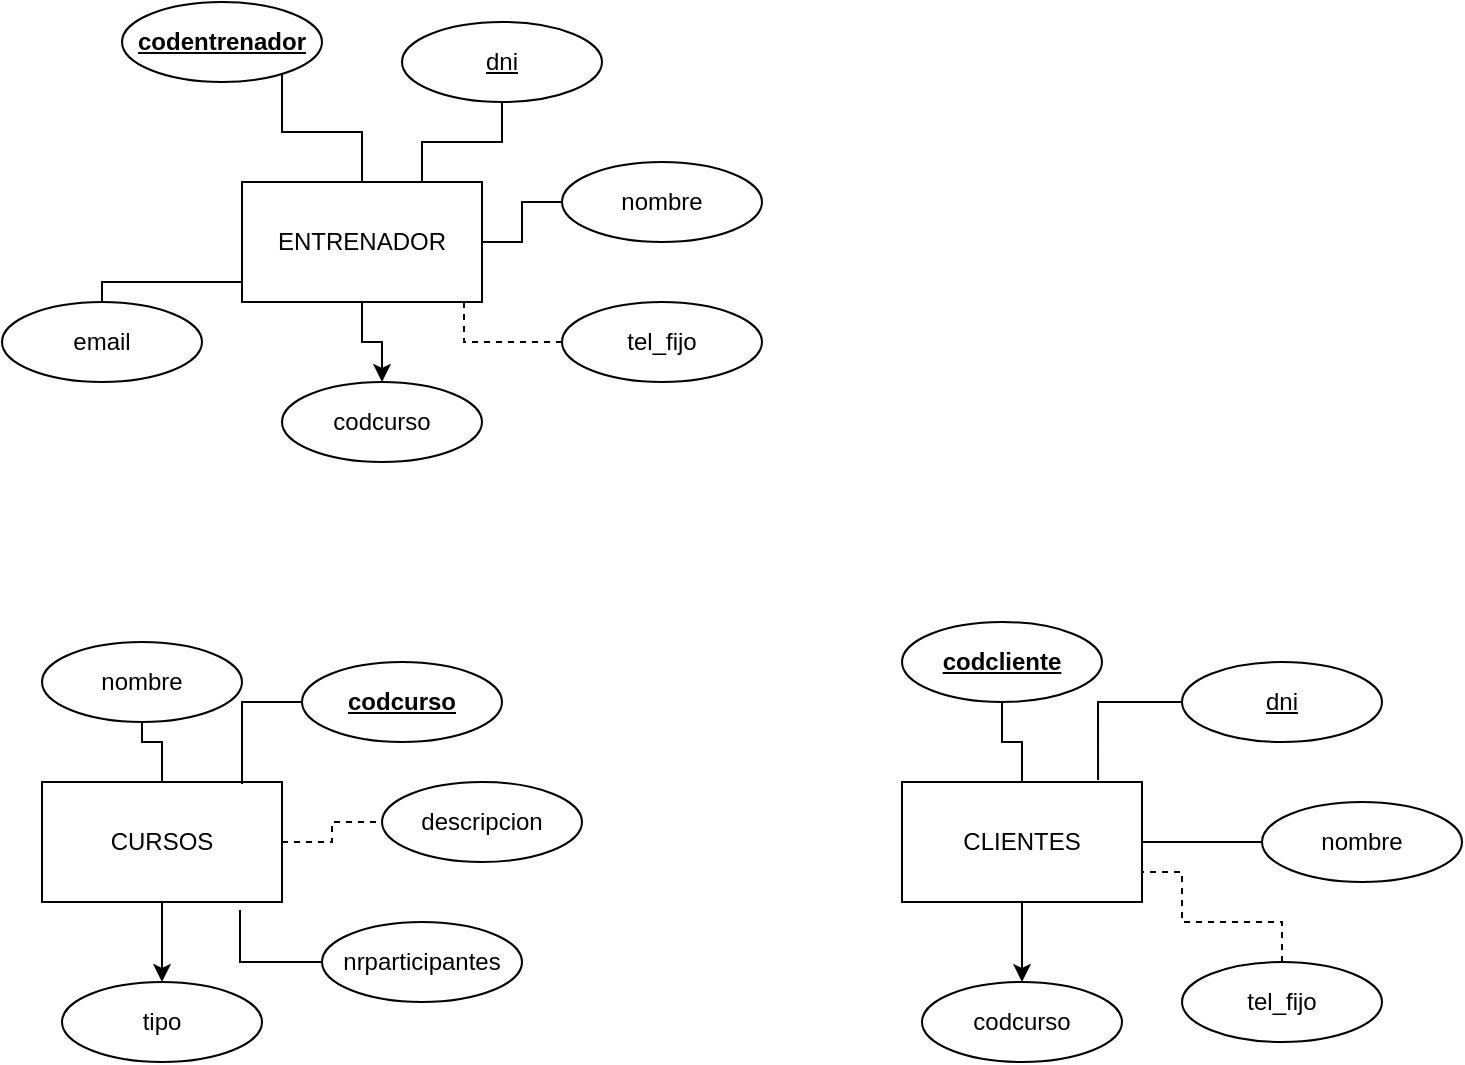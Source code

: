 <mxfile version="21.2.3" type="github">
  <diagram name="Page-1" id="aFlcmsHGE13Q4VAD2MSZ">
    <mxGraphModel dx="1081" dy="725" grid="1" gridSize="10" guides="1" tooltips="1" connect="1" arrows="1" fold="1" page="1" pageScale="1" pageWidth="850" pageHeight="1100" math="0" shadow="0">
      <root>
        <mxCell id="0" />
        <mxCell id="1" parent="0" />
        <mxCell id="CqbCbA0BcGecOo9J1HXa-53" value="" style="edgeStyle=orthogonalEdgeStyle;rounded=0;orthogonalLoop=1;jettySize=auto;html=1;endArrow=none;endFill=0;" edge="1" parent="1" source="JOHRK77XorqaOlhDgyeb-2" target="CqbCbA0BcGecOo9J1HXa-34">
          <mxGeometry relative="1" as="geometry" />
        </mxCell>
        <mxCell id="CqbCbA0BcGecOo9J1HXa-54" value="" style="edgeStyle=orthogonalEdgeStyle;rounded=0;orthogonalLoop=1;jettySize=auto;html=1;endArrow=none;endFill=0;" edge="1" parent="1" source="JOHRK77XorqaOlhDgyeb-2" target="CqbCbA0BcGecOo9J1HXa-36">
          <mxGeometry relative="1" as="geometry" />
        </mxCell>
        <mxCell id="CqbCbA0BcGecOo9J1HXa-58" value="" style="edgeStyle=orthogonalEdgeStyle;rounded=0;orthogonalLoop=1;jettySize=auto;html=1;" edge="1" parent="1" source="JOHRK77XorqaOlhDgyeb-2" target="CqbCbA0BcGecOo9J1HXa-38">
          <mxGeometry relative="1" as="geometry" />
        </mxCell>
        <mxCell id="JOHRK77XorqaOlhDgyeb-2" value="&lt;div&gt;CLIENTES&lt;/div&gt;" style="rounded=0;whiteSpace=wrap;html=1;" parent="1" vertex="1">
          <mxGeometry x="480" y="460" width="120" height="60" as="geometry" />
        </mxCell>
        <mxCell id="CqbCbA0BcGecOo9J1HXa-41" value="" style="edgeStyle=orthogonalEdgeStyle;rounded=0;orthogonalLoop=1;jettySize=auto;html=1;verticalAlign=bottom;endArrow=none;endFill=0;" edge="1" parent="1" source="JOHRK77XorqaOlhDgyeb-3" target="CqbCbA0BcGecOo9J1HXa-15">
          <mxGeometry relative="1" as="geometry">
            <Array as="points">
              <mxPoint x="210" y="135" />
              <mxPoint x="170" y="135" />
            </Array>
          </mxGeometry>
        </mxCell>
        <mxCell id="CqbCbA0BcGecOo9J1HXa-43" value="" style="edgeStyle=orthogonalEdgeStyle;rounded=0;orthogonalLoop=1;jettySize=auto;html=1;" edge="1" parent="1" source="JOHRK77XorqaOlhDgyeb-3" target="CqbCbA0BcGecOo9J1HXa-13">
          <mxGeometry relative="1" as="geometry" />
        </mxCell>
        <mxCell id="JOHRK77XorqaOlhDgyeb-3" value="ENTRENADOR" style="rounded=0;whiteSpace=wrap;html=1;" parent="1" vertex="1">
          <mxGeometry x="150" y="160" width="120" height="60" as="geometry" />
        </mxCell>
        <mxCell id="CqbCbA0BcGecOo9J1HXa-47" value="" style="edgeStyle=orthogonalEdgeStyle;rounded=0;orthogonalLoop=1;jettySize=auto;html=1;endArrow=none;endFill=0;" edge="1" parent="1" source="JOHRK77XorqaOlhDgyeb-5" target="CqbCbA0BcGecOo9J1HXa-31">
          <mxGeometry relative="1" as="geometry" />
        </mxCell>
        <mxCell id="CqbCbA0BcGecOo9J1HXa-48" value="" style="edgeStyle=orthogonalEdgeStyle;rounded=0;orthogonalLoop=1;jettySize=auto;html=1;dashed=1;endArrow=none;endFill=0;" edge="1" parent="1" source="JOHRK77XorqaOlhDgyeb-5" target="CqbCbA0BcGecOo9J1HXa-33">
          <mxGeometry relative="1" as="geometry" />
        </mxCell>
        <mxCell id="CqbCbA0BcGecOo9J1HXa-49" value="" style="edgeStyle=orthogonalEdgeStyle;rounded=0;orthogonalLoop=1;jettySize=auto;html=1;" edge="1" parent="1" source="JOHRK77XorqaOlhDgyeb-5" target="CqbCbA0BcGecOo9J1HXa-10">
          <mxGeometry relative="1" as="geometry" />
        </mxCell>
        <mxCell id="JOHRK77XorqaOlhDgyeb-5" value="CURSOS" style="whiteSpace=wrap;html=1;" parent="1" vertex="1">
          <mxGeometry x="50" y="460" width="120" height="60" as="geometry" />
        </mxCell>
        <mxCell id="CqbCbA0BcGecOo9J1HXa-44" value="" style="edgeStyle=orthogonalEdgeStyle;rounded=0;orthogonalLoop=1;jettySize=auto;html=1;endArrow=none;endFill=0;" edge="1" parent="1" source="JOHRK77XorqaOlhDgyeb-9" target="JOHRK77XorqaOlhDgyeb-3">
          <mxGeometry relative="1" as="geometry" />
        </mxCell>
        <mxCell id="JOHRK77XorqaOlhDgyeb-9" value="nombre" style="ellipse;whiteSpace=wrap;html=1;" parent="1" vertex="1">
          <mxGeometry x="310" y="150" width="100" height="40" as="geometry" />
        </mxCell>
        <mxCell id="CqbCbA0BcGecOo9J1HXa-42" value="" style="edgeStyle=orthogonalEdgeStyle;rounded=0;orthogonalLoop=1;jettySize=auto;html=1;entryX=0.75;entryY=0;entryDx=0;entryDy=0;endArrow=none;endFill=0;" edge="1" parent="1" source="JOHRK77XorqaOlhDgyeb-10" target="JOHRK77XorqaOlhDgyeb-3">
          <mxGeometry relative="1" as="geometry" />
        </mxCell>
        <mxCell id="JOHRK77XorqaOlhDgyeb-10" value="&lt;u&gt;&lt;span&gt;dni&lt;/span&gt;&lt;/u&gt;" style="ellipse;whiteSpace=wrap;html=1;fontStyle=0" parent="1" vertex="1">
          <mxGeometry x="230" y="80" width="100" height="40" as="geometry" />
        </mxCell>
        <mxCell id="CqbCbA0BcGecOo9J1HXa-10" value="tipo" style="ellipse;whiteSpace=wrap;html=1;" vertex="1" parent="1">
          <mxGeometry x="60" y="560" width="100" height="40" as="geometry" />
        </mxCell>
        <mxCell id="CqbCbA0BcGecOo9J1HXa-51" value="" style="edgeStyle=orthogonalEdgeStyle;rounded=0;orthogonalLoop=1;jettySize=auto;html=1;entryX=0.825;entryY=1.067;entryDx=0;entryDy=0;entryPerimeter=0;endArrow=none;endFill=0;" edge="1" parent="1" source="CqbCbA0BcGecOo9J1HXa-11" target="JOHRK77XorqaOlhDgyeb-5">
          <mxGeometry relative="1" as="geometry" />
        </mxCell>
        <mxCell id="CqbCbA0BcGecOo9J1HXa-11" value="nrparticipantes" style="ellipse;whiteSpace=wrap;html=1;" vertex="1" parent="1">
          <mxGeometry x="190" y="530" width="100" height="40" as="geometry" />
        </mxCell>
        <mxCell id="CqbCbA0BcGecOo9J1HXa-46" value="" style="edgeStyle=orthogonalEdgeStyle;rounded=0;orthogonalLoop=1;jettySize=auto;html=1;entryX=0;entryY=0.75;entryDx=0;entryDy=0;endArrow=none;endFill=0;" edge="1" parent="1" source="CqbCbA0BcGecOo9J1HXa-12" target="JOHRK77XorqaOlhDgyeb-3">
          <mxGeometry relative="1" as="geometry">
            <Array as="points">
              <mxPoint x="80" y="210" />
              <mxPoint x="150" y="210" />
            </Array>
          </mxGeometry>
        </mxCell>
        <mxCell id="CqbCbA0BcGecOo9J1HXa-12" value="email" style="ellipse;whiteSpace=wrap;html=1;" vertex="1" parent="1">
          <mxGeometry x="30" y="220" width="100" height="40" as="geometry" />
        </mxCell>
        <mxCell id="CqbCbA0BcGecOo9J1HXa-13" value="codcurso" style="ellipse;whiteSpace=wrap;html=1;" vertex="1" parent="1">
          <mxGeometry x="170" y="260" width="100" height="40" as="geometry" />
        </mxCell>
        <mxCell id="CqbCbA0BcGecOo9J1HXa-45" value="" style="edgeStyle=orthogonalEdgeStyle;rounded=0;orthogonalLoop=1;jettySize=auto;html=1;entryX=0.925;entryY=1;entryDx=0;entryDy=0;entryPerimeter=0;endArrow=none;endFill=0;dashed=1;" edge="1" parent="1" source="CqbCbA0BcGecOo9J1HXa-14" target="JOHRK77XorqaOlhDgyeb-3">
          <mxGeometry relative="1" as="geometry" />
        </mxCell>
        <mxCell id="CqbCbA0BcGecOo9J1HXa-14" value="tel_fijo" style="ellipse;whiteSpace=wrap;html=1;" vertex="1" parent="1">
          <mxGeometry x="310" y="220" width="100" height="40" as="geometry" />
        </mxCell>
        <mxCell id="CqbCbA0BcGecOo9J1HXa-15" value="&lt;b&gt;codentrenador&lt;/b&gt;" style="ellipse;whiteSpace=wrap;html=1;fontStyle=4" vertex="1" parent="1">
          <mxGeometry x="90" y="70" width="100" height="40" as="geometry" />
        </mxCell>
        <mxCell id="CqbCbA0BcGecOo9J1HXa-31" value="nombre" style="ellipse;whiteSpace=wrap;html=1;" vertex="1" parent="1">
          <mxGeometry x="50" y="390" width="100" height="40" as="geometry" />
        </mxCell>
        <mxCell id="CqbCbA0BcGecOo9J1HXa-52" value="" style="edgeStyle=orthogonalEdgeStyle;rounded=0;orthogonalLoop=1;jettySize=auto;html=1;endArrow=none;endFill=0;" edge="1" parent="1" source="CqbCbA0BcGecOo9J1HXa-32">
          <mxGeometry relative="1" as="geometry">
            <mxPoint x="150" y="461" as="targetPoint" />
            <Array as="points">
              <mxPoint x="150" y="420" />
              <mxPoint x="150" y="461" />
            </Array>
          </mxGeometry>
        </mxCell>
        <mxCell id="CqbCbA0BcGecOo9J1HXa-32" value="&lt;b&gt;codcurso&lt;/b&gt;" style="ellipse;whiteSpace=wrap;html=1;fontStyle=4" vertex="1" parent="1">
          <mxGeometry x="180" y="400" width="100" height="40" as="geometry" />
        </mxCell>
        <mxCell id="CqbCbA0BcGecOo9J1HXa-33" value="descripcion" style="ellipse;whiteSpace=wrap;html=1;" vertex="1" parent="1">
          <mxGeometry x="220" y="460" width="100" height="40" as="geometry" />
        </mxCell>
        <mxCell id="CqbCbA0BcGecOo9J1HXa-34" value="&lt;b&gt;codcliente&lt;/b&gt;" style="ellipse;whiteSpace=wrap;html=1;fontStyle=4" vertex="1" parent="1">
          <mxGeometry x="480" y="380" width="100" height="40" as="geometry" />
        </mxCell>
        <mxCell id="CqbCbA0BcGecOo9J1HXa-55" value="" style="edgeStyle=orthogonalEdgeStyle;rounded=0;orthogonalLoop=1;jettySize=auto;html=1;entryX=0.817;entryY=-0.017;entryDx=0;entryDy=0;entryPerimeter=0;endArrow=none;endFill=0;" edge="1" parent="1" source="CqbCbA0BcGecOo9J1HXa-35" target="JOHRK77XorqaOlhDgyeb-2">
          <mxGeometry relative="1" as="geometry" />
        </mxCell>
        <mxCell id="CqbCbA0BcGecOo9J1HXa-35" value="&lt;u&gt;&lt;span&gt;dni&lt;/span&gt;&lt;/u&gt;" style="ellipse;whiteSpace=wrap;html=1;fontStyle=0" vertex="1" parent="1">
          <mxGeometry x="620" y="400" width="100" height="40" as="geometry" />
        </mxCell>
        <mxCell id="CqbCbA0BcGecOo9J1HXa-36" value="nombre" style="ellipse;whiteSpace=wrap;html=1;" vertex="1" parent="1">
          <mxGeometry x="660" y="470" width="100" height="40" as="geometry" />
        </mxCell>
        <mxCell id="CqbCbA0BcGecOo9J1HXa-56" value="" style="edgeStyle=orthogonalEdgeStyle;rounded=0;orthogonalLoop=1;jettySize=auto;html=1;entryX=1;entryY=0.75;entryDx=0;entryDy=0;dashed=1;endArrow=none;endFill=0;" edge="1" parent="1" source="CqbCbA0BcGecOo9J1HXa-37" target="JOHRK77XorqaOlhDgyeb-2">
          <mxGeometry relative="1" as="geometry">
            <Array as="points">
              <mxPoint x="670" y="530" />
              <mxPoint x="620" y="530" />
              <mxPoint x="620" y="505" />
            </Array>
          </mxGeometry>
        </mxCell>
        <mxCell id="CqbCbA0BcGecOo9J1HXa-37" value="tel_fijo" style="ellipse;whiteSpace=wrap;html=1;" vertex="1" parent="1">
          <mxGeometry x="620" y="550" width="100" height="40" as="geometry" />
        </mxCell>
        <mxCell id="CqbCbA0BcGecOo9J1HXa-38" value="&lt;span&gt;codcurso&lt;/span&gt;" style="ellipse;whiteSpace=wrap;html=1;fontStyle=0" vertex="1" parent="1">
          <mxGeometry x="490" y="560" width="100" height="40" as="geometry" />
        </mxCell>
      </root>
    </mxGraphModel>
  </diagram>
</mxfile>
